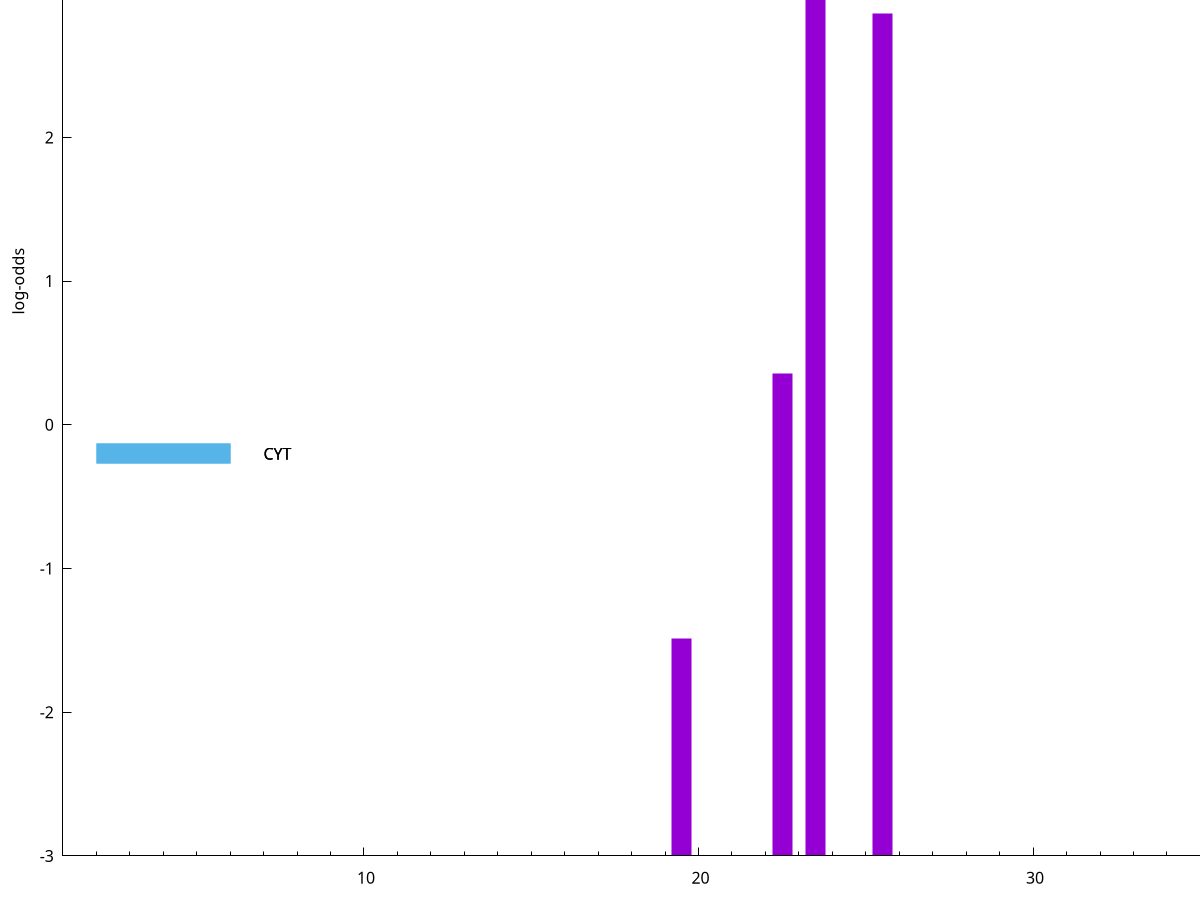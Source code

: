 set title "LipoP predictions for SRR4017833.gff"
set size 2., 1.4
set xrange [1:70] 
set mxtics 10
set yrange [-3:5]
set y2range [0:8]
set ylabel "log-odds"
set term postscript eps color solid "Helvetica" 30
set output "SRR4017833.gff166.eps"
set arrow from 2,4.73393 to 6,4.73393 nohead lt 1 lw 20
set label "SpI" at 7,4.73393
set arrow from 2,-0.200913 to 6,-0.200913 nohead lt 3 lw 20
set label "CYT" at 7,-0.200913
set arrow from 2,-0.200913 to 6,-0.200913 nohead lt 3 lw 20
set label "CYT" at 7,-0.200913
set arrow from 2,4.73393 to 6,4.73393 nohead lt 1 lw 20
set label "SpI" at 7,4.73393
# NOTE: The scores below are the log-odds scores with the threshold
# NOTE: subtracted (a hack to make gnuplot make the histogram all
# NOTE: look nice).
plot "-" axes x1y2 title "" with impulses lt 1 lw 20
23.500000 7.139270
25.500000 5.862470
22.500000 3.359803
19.500000 1.510950
e
exit
